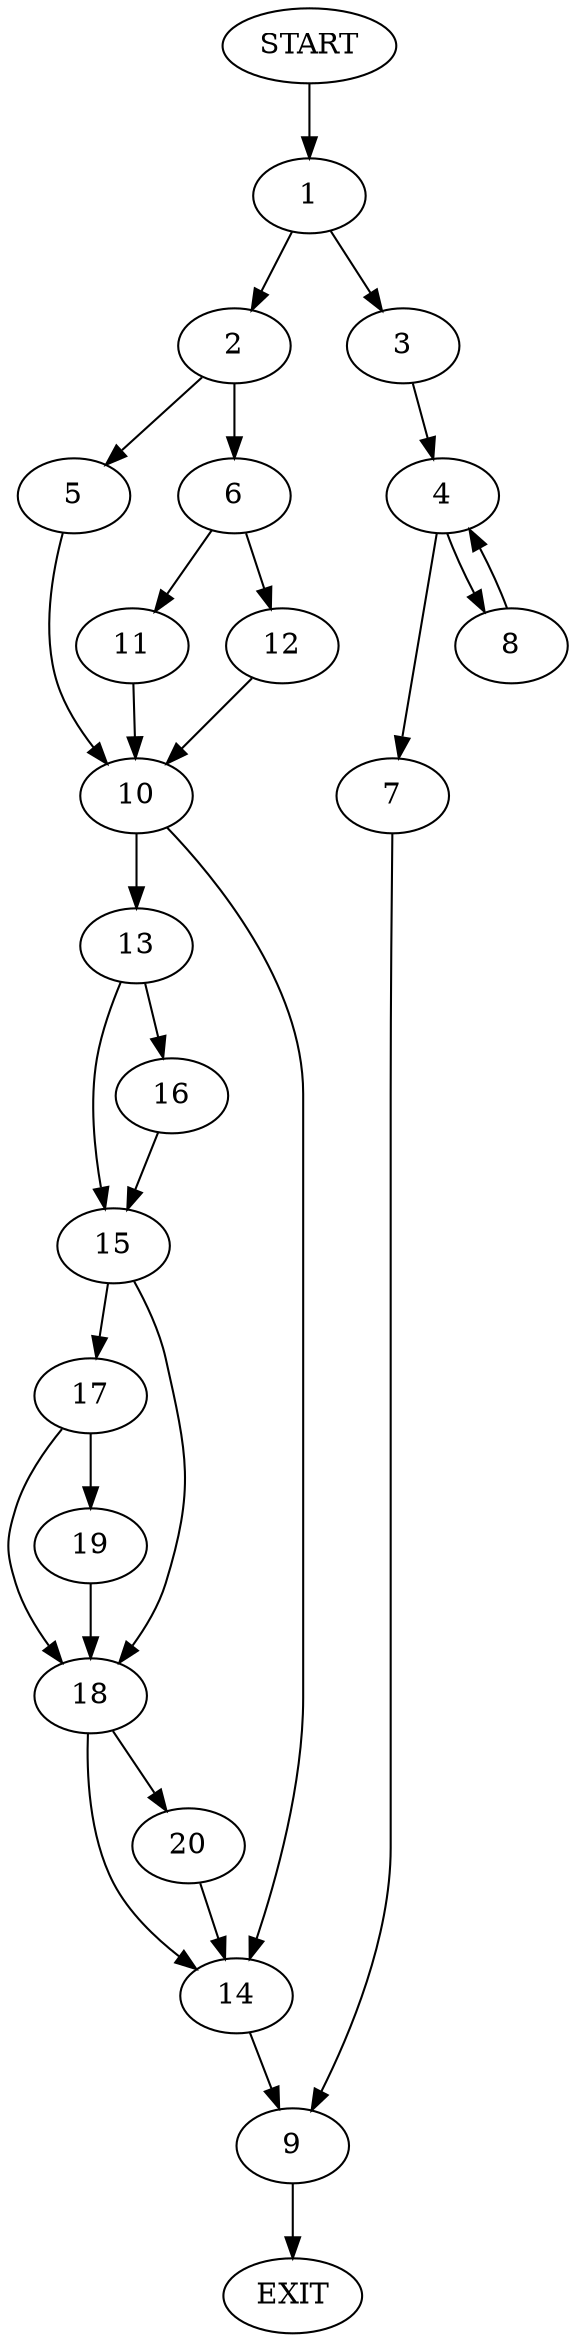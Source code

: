 digraph {
0 [label="START"]
21 [label="EXIT"]
0 -> 1
1 -> 2
1 -> 3
3 -> 4
2 -> 5
2 -> 6
4 -> 7
4 -> 8
8 -> 4
7 -> 9
9 -> 21
5 -> 10
6 -> 11
6 -> 12
10 -> 13
10 -> 14
11 -> 10
12 -> 10
13 -> 15
13 -> 16
14 -> 9
16 -> 15
15 -> 17
15 -> 18
17 -> 19
17 -> 18
18 -> 20
18 -> 14
19 -> 18
20 -> 14
}
